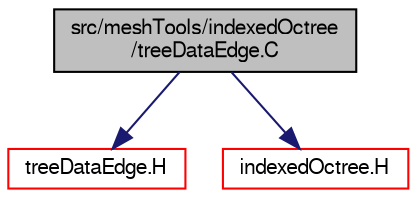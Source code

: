 digraph "src/meshTools/indexedOctree/treeDataEdge.C"
{
  bgcolor="transparent";
  edge [fontname="FreeSans",fontsize="10",labelfontname="FreeSans",labelfontsize="10"];
  node [fontname="FreeSans",fontsize="10",shape=record];
  Node0 [label="src/meshTools/indexedOctree\l/treeDataEdge.C",height=0.2,width=0.4,color="black", fillcolor="grey75", style="filled", fontcolor="black"];
  Node0 -> Node1 [color="midnightblue",fontsize="10",style="solid",fontname="FreeSans"];
  Node1 [label="treeDataEdge.H",height=0.2,width=0.4,color="red",URL="$a07550.html"];
  Node0 -> Node153 [color="midnightblue",fontsize="10",style="solid",fontname="FreeSans"];
  Node153 [label="indexedOctree.H",height=0.2,width=0.4,color="red",URL="$a08387.html"];
}
